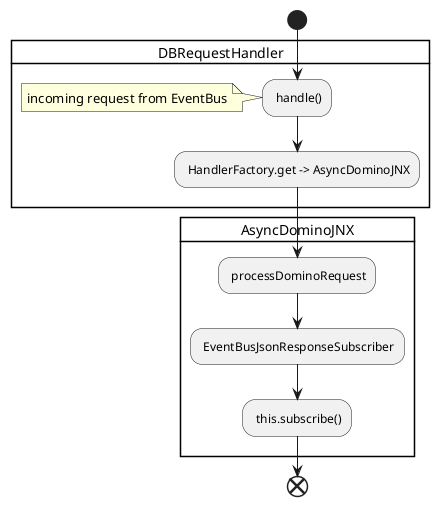 @startuml DBRequestFlow
start
card DBRequestHandler {
    : handle();
    note: incoming request from EventBus
    : HandlerFactory.get -> AsyncDominoJNX;
}
card  AsyncDominoJNX {
    : processDominoRequest;
    : EventBusJsonResponseSubscriber;
    : this.subscribe();
}
end
@enduml